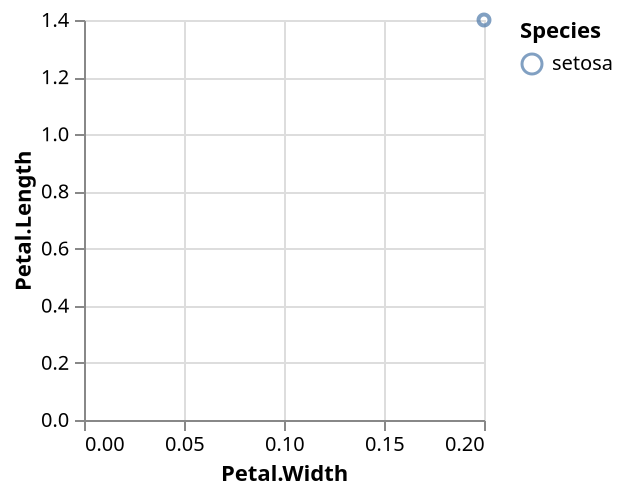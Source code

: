 {
  "$schema": "https://vega.github.io/schema/vega-lite/v3.json",
  "datasets": {
    "data-00": [
      {
        "Sepal.Length": 5.1,
        "Sepal.Width": 3.5,
        "Petal.Length": 1.4,
        "Petal.Width": 0.2,
        "Species": "setosa"
      }
    ]
  },
  "layer": [
    {
      "data": {
        "name": "data-00"
      },
      "mark": "point",
      "encoding": {
        "x": {
          "field": "Petal\\.Width",
          "type": "quantitative",
          "title": "Petal.Width"
        },
        "y": {
          "field": "Petal\\.Length",
          "type": "quantitative",
          "title": "Petal.Length"
        },
        "color": {
          "field": "Species",
          "type": "nominal",
          "title": "Species"
        }
      }
    }
  ]
}